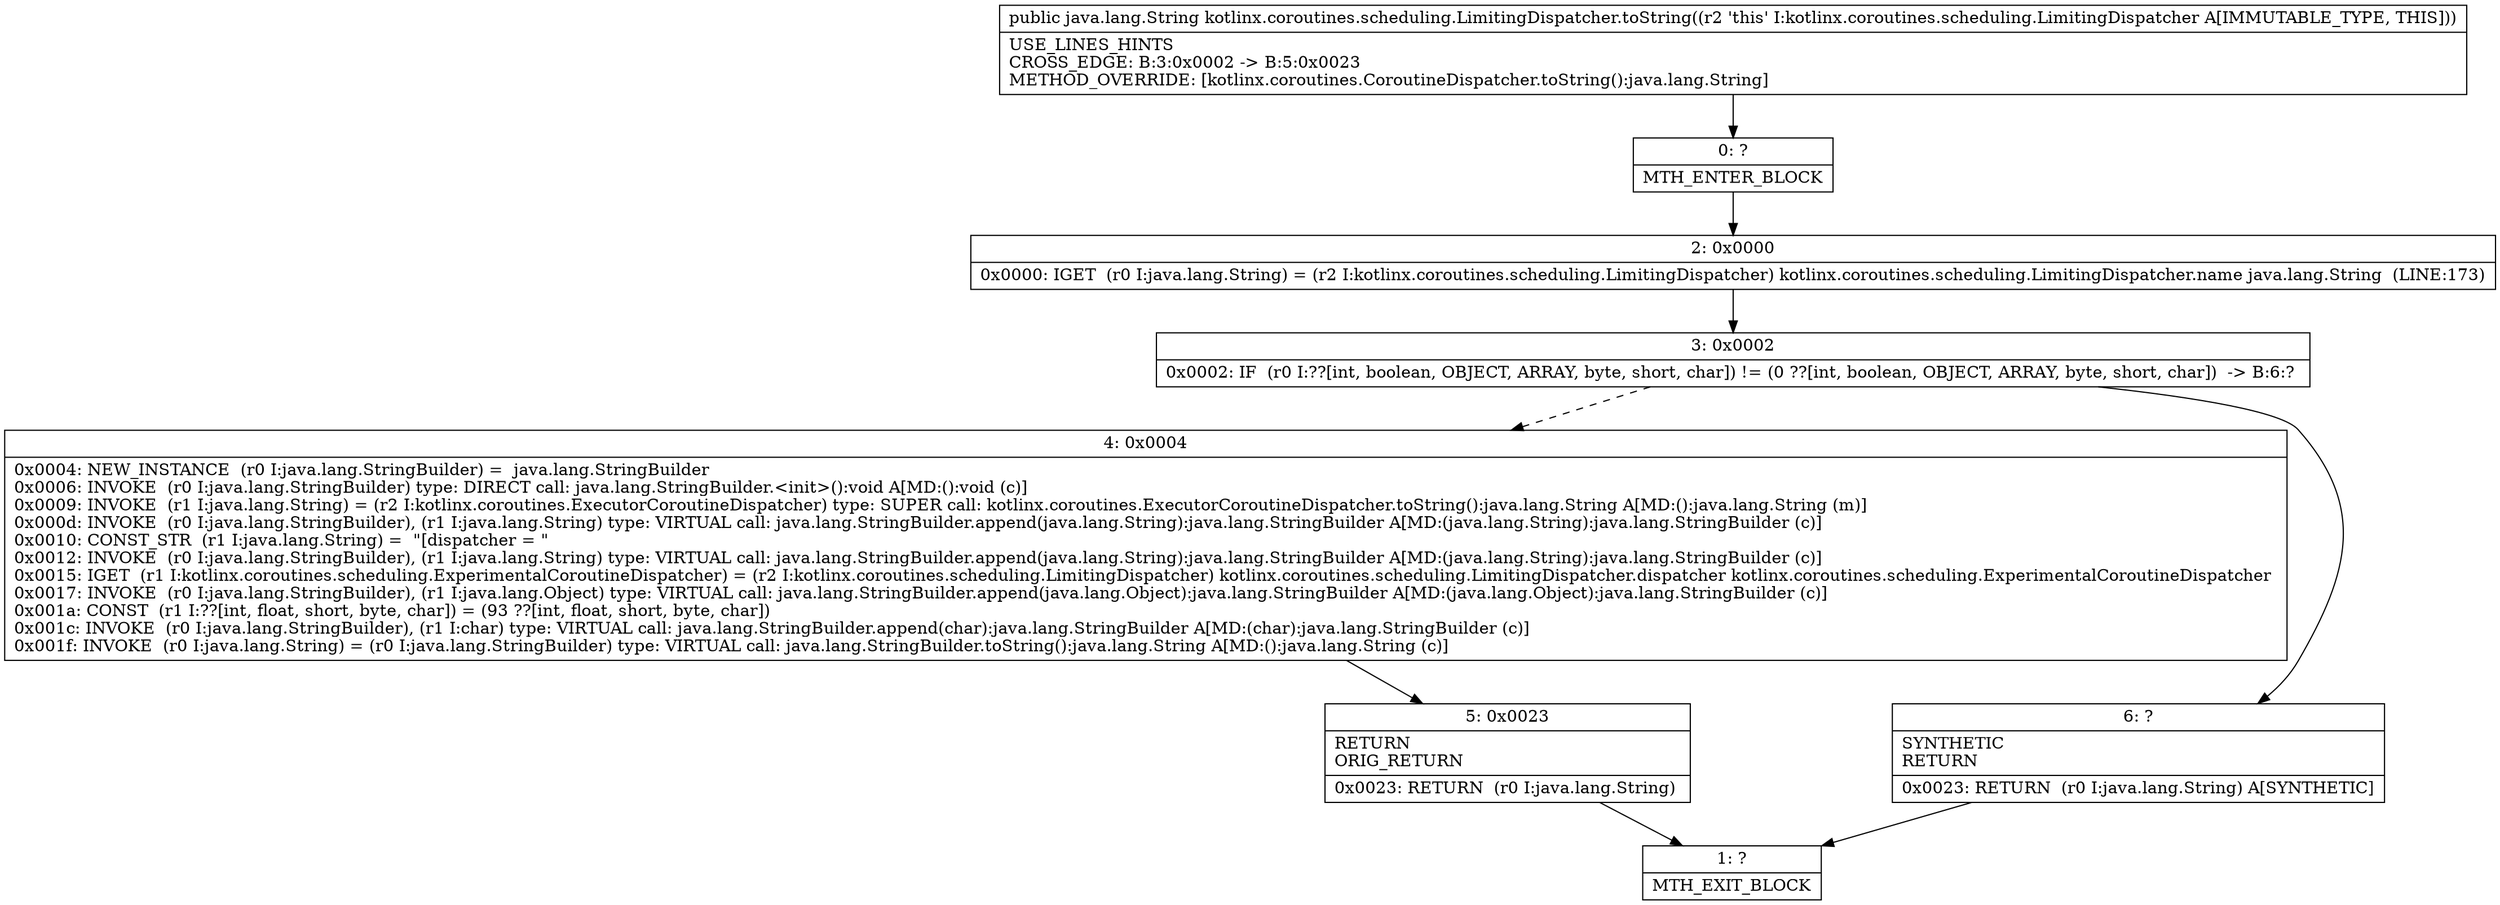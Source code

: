 digraph "CFG forkotlinx.coroutines.scheduling.LimitingDispatcher.toString()Ljava\/lang\/String;" {
Node_0 [shape=record,label="{0\:\ ?|MTH_ENTER_BLOCK\l}"];
Node_2 [shape=record,label="{2\:\ 0x0000|0x0000: IGET  (r0 I:java.lang.String) = (r2 I:kotlinx.coroutines.scheduling.LimitingDispatcher) kotlinx.coroutines.scheduling.LimitingDispatcher.name java.lang.String  (LINE:173)\l}"];
Node_3 [shape=record,label="{3\:\ 0x0002|0x0002: IF  (r0 I:??[int, boolean, OBJECT, ARRAY, byte, short, char]) != (0 ??[int, boolean, OBJECT, ARRAY, byte, short, char])  \-\> B:6:? \l}"];
Node_4 [shape=record,label="{4\:\ 0x0004|0x0004: NEW_INSTANCE  (r0 I:java.lang.StringBuilder) =  java.lang.StringBuilder \l0x0006: INVOKE  (r0 I:java.lang.StringBuilder) type: DIRECT call: java.lang.StringBuilder.\<init\>():void A[MD:():void (c)]\l0x0009: INVOKE  (r1 I:java.lang.String) = (r2 I:kotlinx.coroutines.ExecutorCoroutineDispatcher) type: SUPER call: kotlinx.coroutines.ExecutorCoroutineDispatcher.toString():java.lang.String A[MD:():java.lang.String (m)]\l0x000d: INVOKE  (r0 I:java.lang.StringBuilder), (r1 I:java.lang.String) type: VIRTUAL call: java.lang.StringBuilder.append(java.lang.String):java.lang.StringBuilder A[MD:(java.lang.String):java.lang.StringBuilder (c)]\l0x0010: CONST_STR  (r1 I:java.lang.String) =  \"[dispatcher = \" \l0x0012: INVOKE  (r0 I:java.lang.StringBuilder), (r1 I:java.lang.String) type: VIRTUAL call: java.lang.StringBuilder.append(java.lang.String):java.lang.StringBuilder A[MD:(java.lang.String):java.lang.StringBuilder (c)]\l0x0015: IGET  (r1 I:kotlinx.coroutines.scheduling.ExperimentalCoroutineDispatcher) = (r2 I:kotlinx.coroutines.scheduling.LimitingDispatcher) kotlinx.coroutines.scheduling.LimitingDispatcher.dispatcher kotlinx.coroutines.scheduling.ExperimentalCoroutineDispatcher \l0x0017: INVOKE  (r0 I:java.lang.StringBuilder), (r1 I:java.lang.Object) type: VIRTUAL call: java.lang.StringBuilder.append(java.lang.Object):java.lang.StringBuilder A[MD:(java.lang.Object):java.lang.StringBuilder (c)]\l0x001a: CONST  (r1 I:??[int, float, short, byte, char]) = (93 ??[int, float, short, byte, char]) \l0x001c: INVOKE  (r0 I:java.lang.StringBuilder), (r1 I:char) type: VIRTUAL call: java.lang.StringBuilder.append(char):java.lang.StringBuilder A[MD:(char):java.lang.StringBuilder (c)]\l0x001f: INVOKE  (r0 I:java.lang.String) = (r0 I:java.lang.StringBuilder) type: VIRTUAL call: java.lang.StringBuilder.toString():java.lang.String A[MD:():java.lang.String (c)]\l}"];
Node_5 [shape=record,label="{5\:\ 0x0023|RETURN\lORIG_RETURN\l|0x0023: RETURN  (r0 I:java.lang.String) \l}"];
Node_1 [shape=record,label="{1\:\ ?|MTH_EXIT_BLOCK\l}"];
Node_6 [shape=record,label="{6\:\ ?|SYNTHETIC\lRETURN\l|0x0023: RETURN  (r0 I:java.lang.String) A[SYNTHETIC]\l}"];
MethodNode[shape=record,label="{public java.lang.String kotlinx.coroutines.scheduling.LimitingDispatcher.toString((r2 'this' I:kotlinx.coroutines.scheduling.LimitingDispatcher A[IMMUTABLE_TYPE, THIS]))  | USE_LINES_HINTS\lCROSS_EDGE: B:3:0x0002 \-\> B:5:0x0023\lMETHOD_OVERRIDE: [kotlinx.coroutines.CoroutineDispatcher.toString():java.lang.String]\l}"];
MethodNode -> Node_0;Node_0 -> Node_2;
Node_2 -> Node_3;
Node_3 -> Node_4[style=dashed];
Node_3 -> Node_6;
Node_4 -> Node_5;
Node_5 -> Node_1;
Node_6 -> Node_1;
}

